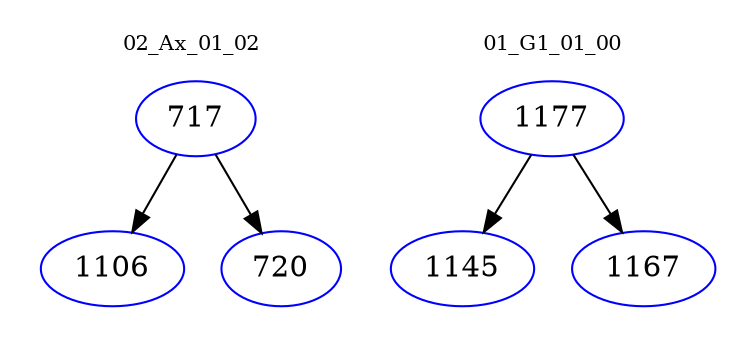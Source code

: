 digraph{
subgraph cluster_0 {
color = white
label = "02_Ax_01_02";
fontsize=10;
T0_717 [label="717", color="blue"]
T0_717 -> T0_1106 [color="black"]
T0_1106 [label="1106", color="blue"]
T0_717 -> T0_720 [color="black"]
T0_720 [label="720", color="blue"]
}
subgraph cluster_1 {
color = white
label = "01_G1_01_00";
fontsize=10;
T1_1177 [label="1177", color="blue"]
T1_1177 -> T1_1145 [color="black"]
T1_1145 [label="1145", color="blue"]
T1_1177 -> T1_1167 [color="black"]
T1_1167 [label="1167", color="blue"]
}
}
